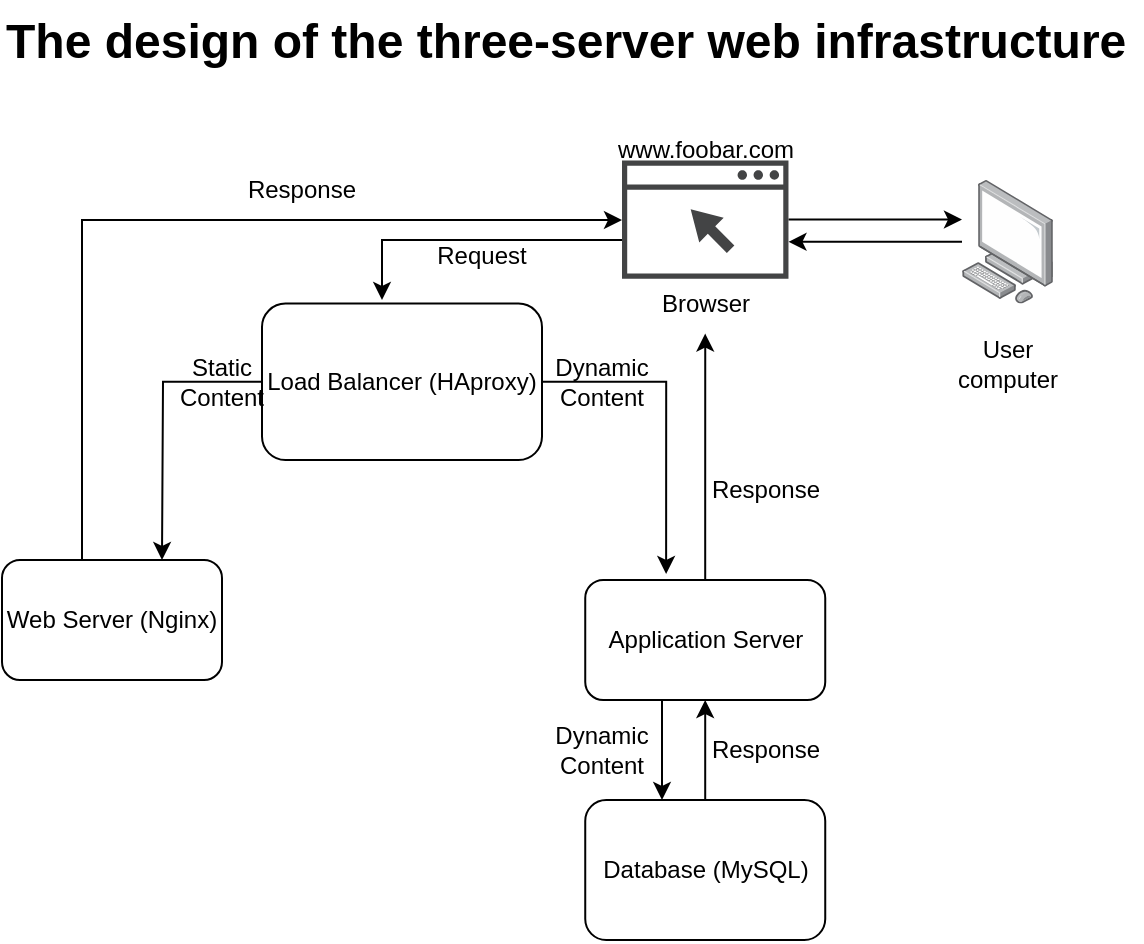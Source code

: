 <mxfile version="24.1.0" type="google">
  <diagram name="Page-1" id="NgRQUJmMJ_YtPOraDmq8">
    <mxGraphModel grid="1" page="1" gridSize="10" guides="1" tooltips="1" connect="1" arrows="1" fold="1" pageScale="1" pageWidth="850" pageHeight="1100" math="0" shadow="0">
      <root>
        <mxCell id="0" />
        <mxCell id="1" parent="0" />
        <mxCell id="lW1FaDjBM45YI6n5T3YC-4" value="" style="edgeStyle=orthogonalEdgeStyle;rounded=0;orthogonalLoop=1;jettySize=auto;html=1;" edge="1" parent="1" source="lW1FaDjBM45YI6n5T3YC-1" target="lW1FaDjBM45YI6n5T3YC-2">
          <mxGeometry relative="1" as="geometry">
            <Array as="points">
              <mxPoint x="580" y="161" />
              <mxPoint x="580" y="161" />
            </Array>
          </mxGeometry>
        </mxCell>
        <mxCell id="lW1FaDjBM45YI6n5T3YC-1" value="" style="image;points=[];aspect=fixed;html=1;align=center;shadow=0;dashed=0;image=img/lib/allied_telesis/computer_and_terminals/Personal_Computer.svg;" vertex="1" parent="1">
          <mxGeometry x="620" y="130" width="45.6" height="61.8" as="geometry" />
        </mxCell>
        <mxCell id="lW1FaDjBM45YI6n5T3YC-3" value="" style="edgeStyle=orthogonalEdgeStyle;rounded=0;orthogonalLoop=1;jettySize=auto;html=1;" edge="1" parent="1" source="lW1FaDjBM45YI6n5T3YC-2" target="lW1FaDjBM45YI6n5T3YC-1">
          <mxGeometry relative="1" as="geometry">
            <Array as="points">
              <mxPoint x="580" y="150" />
              <mxPoint x="580" y="150" />
            </Array>
          </mxGeometry>
        </mxCell>
        <mxCell id="lW1FaDjBM45YI6n5T3YC-11" style="edgeStyle=orthogonalEdgeStyle;rounded=0;orthogonalLoop=1;jettySize=auto;html=1;" edge="1" parent="1" source="lW1FaDjBM45YI6n5T3YC-2">
          <mxGeometry relative="1" as="geometry">
            <mxPoint x="330" y="190" as="targetPoint" />
            <mxPoint x="480" y="171.8" as="sourcePoint" />
            <Array as="points">
              <mxPoint x="330" y="160" />
            </Array>
          </mxGeometry>
        </mxCell>
        <mxCell id="lW1FaDjBM45YI6n5T3YC-2" value="" style="sketch=0;pointerEvents=1;shadow=0;dashed=0;html=1;strokeColor=none;fillColor=#434445;aspect=fixed;labelPosition=center;verticalLabelPosition=bottom;verticalAlign=top;align=center;outlineConnect=0;shape=mxgraph.vvd.web_browser;" vertex="1" parent="1">
          <mxGeometry x="450" y="120.23" width="83.24" height="59.1" as="geometry" />
        </mxCell>
        <mxCell id="lW1FaDjBM45YI6n5T3YC-36" value="" style="edgeStyle=orthogonalEdgeStyle;rounded=0;orthogonalLoop=1;jettySize=auto;html=1;entryX=0.337;entryY=-0.05;entryDx=0;entryDy=0;entryPerimeter=0;" edge="1" parent="1" source="lW1FaDjBM45YI6n5T3YC-5" target="lW1FaDjBM45YI6n5T3YC-17">
          <mxGeometry relative="1" as="geometry">
            <mxPoint x="470" y="320" as="targetPoint" />
          </mxGeometry>
        </mxCell>
        <mxCell id="lW1FaDjBM45YI6n5T3YC-39" style="edgeStyle=orthogonalEdgeStyle;rounded=0;orthogonalLoop=1;jettySize=auto;html=1;" edge="1" parent="1" source="lW1FaDjBM45YI6n5T3YC-5">
          <mxGeometry relative="1" as="geometry">
            <mxPoint x="220" y="320" as="targetPoint" />
          </mxGeometry>
        </mxCell>
        <mxCell id="lW1FaDjBM45YI6n5T3YC-5" value="Load Balancer (HAproxy)" style="rounded=1;whiteSpace=wrap;html=1;" vertex="1" parent="1">
          <mxGeometry x="270" y="191.8" width="140" height="78.2" as="geometry" />
        </mxCell>
        <mxCell id="lW1FaDjBM45YI6n5T3YC-12" value="Browser" style="text;html=1;align=center;verticalAlign=middle;whiteSpace=wrap;rounded=0;" vertex="1" parent="1">
          <mxGeometry x="461.62" y="176.8" width="60" height="30" as="geometry" />
        </mxCell>
        <mxCell id="lW1FaDjBM45YI6n5T3YC-13" value="User computer" style="text;html=1;align=center;verticalAlign=middle;whiteSpace=wrap;rounded=0;" vertex="1" parent="1">
          <mxGeometry x="612.8" y="206.8" width="60" height="30" as="geometry" />
        </mxCell>
        <mxCell id="lW1FaDjBM45YI6n5T3YC-40" style="edgeStyle=orthogonalEdgeStyle;rounded=0;orthogonalLoop=1;jettySize=auto;html=1;" edge="1" parent="1" source="lW1FaDjBM45YI6n5T3YC-14" target="lW1FaDjBM45YI6n5T3YC-2">
          <mxGeometry relative="1" as="geometry">
            <mxPoint x="150" y="140" as="targetPoint" />
            <Array as="points">
              <mxPoint x="180" y="150" />
            </Array>
          </mxGeometry>
        </mxCell>
        <mxCell id="lW1FaDjBM45YI6n5T3YC-14" value="Web Server (Nginx)" style="whiteSpace=wrap;html=1;rounded=1;" vertex="1" parent="1">
          <mxGeometry x="140" y="320" width="110" height="60" as="geometry" />
        </mxCell>
        <mxCell id="lW1FaDjBM45YI6n5T3YC-31" style="edgeStyle=orthogonalEdgeStyle;rounded=0;orthogonalLoop=1;jettySize=auto;html=1;entryX=0.5;entryY=1;entryDx=0;entryDy=0;" edge="1" parent="1" source="lW1FaDjBM45YI6n5T3YC-17" target="lW1FaDjBM45YI6n5T3YC-12">
          <mxGeometry relative="1" as="geometry">
            <Array as="points">
              <mxPoint x="492" y="310" />
              <mxPoint x="492" y="310" />
            </Array>
          </mxGeometry>
        </mxCell>
        <mxCell id="lW1FaDjBM45YI6n5T3YC-41" value="" style="edgeStyle=orthogonalEdgeStyle;rounded=0;orthogonalLoop=1;jettySize=auto;html=1;" edge="1" parent="1" source="lW1FaDjBM45YI6n5T3YC-17" target="lW1FaDjBM45YI6n5T3YC-19">
          <mxGeometry relative="1" as="geometry">
            <Array as="points">
              <mxPoint x="470" y="420" />
              <mxPoint x="470" y="420" />
            </Array>
          </mxGeometry>
        </mxCell>
        <mxCell id="lW1FaDjBM45YI6n5T3YC-17" value="Application Server" style="whiteSpace=wrap;html=1;rounded=1;" vertex="1" parent="1">
          <mxGeometry x="431.62" y="330" width="120" height="60" as="geometry" />
        </mxCell>
        <mxCell id="lW1FaDjBM45YI6n5T3YC-42" value="" style="edgeStyle=orthogonalEdgeStyle;rounded=0;orthogonalLoop=1;jettySize=auto;html=1;" edge="1" parent="1" source="lW1FaDjBM45YI6n5T3YC-19" target="lW1FaDjBM45YI6n5T3YC-17">
          <mxGeometry relative="1" as="geometry">
            <Array as="points">
              <mxPoint x="492" y="420" />
              <mxPoint x="492" y="420" />
            </Array>
          </mxGeometry>
        </mxCell>
        <mxCell id="lW1FaDjBM45YI6n5T3YC-19" value="Database (MySQL)" style="whiteSpace=wrap;html=1;rounded=1;" vertex="1" parent="1">
          <mxGeometry x="431.62" y="440" width="120" height="70" as="geometry" />
        </mxCell>
        <mxCell id="lW1FaDjBM45YI6n5T3YC-23" value="&lt;h1 style=&quot;margin-top: 0px;&quot;&gt;The design of the three-server web infrastructure&lt;br&gt;&lt;/h1&gt;" style="text;html=1;whiteSpace=wrap;overflow=hidden;rounded=0;" vertex="1" parent="1">
          <mxGeometry x="140" y="40.23" width="570" height="80" as="geometry" />
        </mxCell>
        <mxCell id="lW1FaDjBM45YI6n5T3YC-33" value="Static Content" style="text;html=1;align=center;verticalAlign=middle;whiteSpace=wrap;rounded=0;" vertex="1" parent="1">
          <mxGeometry x="220" y="215.9" width="60" height="30" as="geometry" />
        </mxCell>
        <mxCell id="lW1FaDjBM45YI6n5T3YC-34" value="Dynamic Content" style="text;html=1;align=center;verticalAlign=middle;whiteSpace=wrap;rounded=0;" vertex="1" parent="1">
          <mxGeometry x="410" y="215.9" width="60" height="30" as="geometry" />
        </mxCell>
        <mxCell id="lW1FaDjBM45YI6n5T3YC-43" value="Response" style="text;html=1;align=center;verticalAlign=middle;whiteSpace=wrap;rounded=0;" vertex="1" parent="1">
          <mxGeometry x="260" y="120.23" width="60" height="30" as="geometry" />
        </mxCell>
        <mxCell id="lW1FaDjBM45YI6n5T3YC-45" value="Response" style="text;html=1;align=center;verticalAlign=middle;whiteSpace=wrap;rounded=0;" vertex="1" parent="1">
          <mxGeometry x="491.62" y="270" width="60" height="30" as="geometry" />
        </mxCell>
        <mxCell id="lW1FaDjBM45YI6n5T3YC-46" value="Dynamic Content" style="text;html=1;align=center;verticalAlign=middle;whiteSpace=wrap;rounded=0;" vertex="1" parent="1">
          <mxGeometry x="410" y="400" width="60" height="30" as="geometry" />
        </mxCell>
        <mxCell id="lW1FaDjBM45YI6n5T3YC-47" value="Response" style="text;html=1;align=center;verticalAlign=middle;whiteSpace=wrap;rounded=0;" vertex="1" parent="1">
          <mxGeometry x="491.62" y="400" width="60" height="30" as="geometry" />
        </mxCell>
        <mxCell id="lW1FaDjBM45YI6n5T3YC-48" value="www.foobar.com" style="text;html=1;align=center;verticalAlign=middle;whiteSpace=wrap;rounded=0;" vertex="1" parent="1">
          <mxGeometry x="461.62" y="100" width="60" height="30" as="geometry" />
        </mxCell>
        <mxCell id="lW1FaDjBM45YI6n5T3YC-49" value="Request&lt;div&gt;&lt;br&gt;&lt;/div&gt;" style="text;html=1;align=center;verticalAlign=middle;whiteSpace=wrap;rounded=0;" vertex="1" parent="1">
          <mxGeometry x="350" y="160" width="60" height="30" as="geometry" />
        </mxCell>
      </root>
    </mxGraphModel>
  </diagram>
</mxfile>

